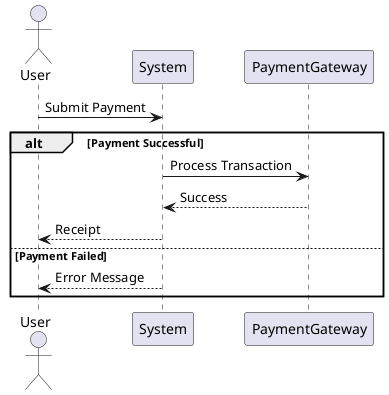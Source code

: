 @startuml
actor User
User -> System : Submit Payment
alt Payment Successful
    System -> PaymentGateway : Process Transaction
    PaymentGateway --> System : Success
    System --> User : Receipt
else Payment Failed
    System --> User : Error Message
end
@enduml
